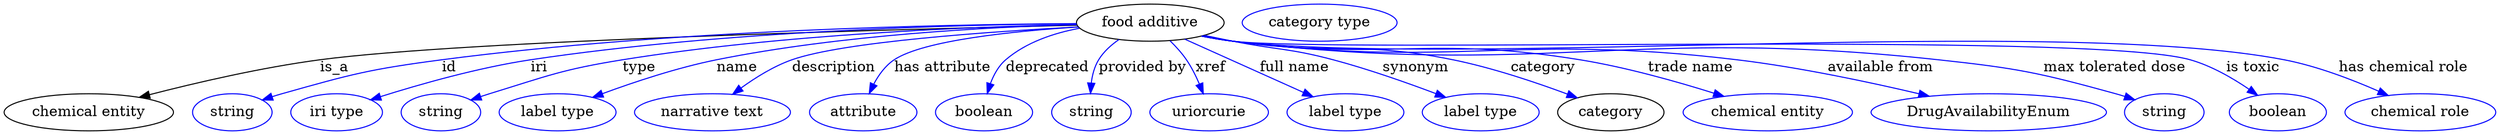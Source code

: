 digraph {
	graph [bb="0,0,2408.7,123"];
	node [label="\N"];
	"food additive"	[height=0.5,
		label="food additive",
		pos="1106.9,105",
		width=1.9859];
	"chemical entity"	[height=0.5,
		pos="81.893,18",
		width=2.2748];
	"food additive" -> "chemical entity"	[label=is_a,
		lp="318.89,61.5",
		pos="e,130.6,32.54 1036,102.52 867.25,98.722 445.12,87.631 304.89,69 248.4,61.494 185.1,46.67 140.41,35.104"];
	id	[color=blue,
		height=0.5,
		label=string,
		pos="219.89,18",
		width=1.0652];
	"food additive" -> id	[color=blue,
		label=id,
		lp="429.89,61.5",
		pos="e,248.89,29.954 1035.2,104.06 910.23,103.34 644.83,98.117 422.89,69 353.06,59.838 335.68,55.131 267.89,36 264.79,35.124 261.59,34.151 \
258.39,33.129",
		style=solid];
	iri	[color=blue,
		height=0.5,
		label="iri type",
		pos="320.89,18",
		width=1.2277];
	"food additive" -> iri	[color=blue,
		label=iri,
		lp="516.89,61.5",
		pos="e,353.71,30.089 1035.1,104.02 922.41,103.12 697.33,97.472 508.89,69 458.01,61.311 401.09,45.06 363.35,33.164",
		style=solid];
	type	[color=blue,
		height=0.5,
		label=string,
		pos="421.89,18",
		width=1.0652];
	"food additive" -> type	[color=blue,
		label=type,
		lp="612.89,61.5",
		pos="e,450.83,29.953 1035.5,103.23 936.4,101.22 751.96,94.092 596.89,69 538.9,59.616 525.02,53.344 468.89,36 466.13,35.147 463.3,34.229 \
460.45,33.277",
		style=solid];
	name	[color=blue,
		height=0.5,
		label="label type",
		pos="534.89,18",
		width=1.5707];
	"food additive" -> name	[color=blue,
		label=name,
		lp="707.89,61.5",
		pos="e,568.61,32.538 1035.8,103.08 951.83,100.83 808.45,93.388 687.89,69 649.95,61.325 608.28,47.319 578.02,36.078",
		style=solid];
	description	[color=blue,
		height=0.5,
		label="narrative text",
		pos="684.89,18",
		width=2.0943];
	"food additive" -> description	[color=blue,
		label=description,
		lp="801.39,61.5",
		pos="e,704.11,35.448 1037.3,100.88 951.22,96.349 810.18,86.509 760.89,69 743.39,62.782 725.93,51.727 712.17,41.59",
		style=solid];
	"has attribute"	[color=blue,
		height=0.5,
		label=attribute,
		pos="829.89,18",
		width=1.4443];
	"food additive" -> "has attribute"	[color=blue,
		label="has attribute",
		lp="905.89,61.5",
		pos="e,835.38,36.146 1037,100.9 974.07,96.911 887.2,88.067 858.89,69 850.46,63.319 844.16,54.3 839.62,45.476",
		style=solid];
	deprecated	[color=blue,
		height=0.5,
		label=boolean,
		pos="946.89,18",
		width=1.2999];
	"food additive" -> deprecated	[color=blue,
		label=deprecated,
		lp="1007.4,61.5",
		pos="e,949.64,36.148 1038.2,99.757 1013.3,95.123 986.52,86.134 966.89,69 960.01,62.99 955.46,54.28 952.48,45.808",
		style=solid];
	"provided by"	[color=blue,
		height=0.5,
		label=string,
		pos="1049.9,18",
		width=1.0652];
	"food additive" -> "provided by"	[color=blue,
		label="provided by",
		lp="1099.4,61.5",
		pos="e,1049,36.352 1076.6,88.657 1069,83.421 1061.7,76.861 1056.9,69 1052.8,62.32 1050.7,54.21 1049.7,46.482",
		style=solid];
	xref	[color=blue,
		height=0.5,
		label=uriorcurie,
		pos="1163.9,18",
		width=1.5887];
	"food additive" -> xref	[color=blue,
		label=xref,
		lp="1165.4,61.5",
		pos="e,1158.2,36.019 1126.1,87.346 1131.7,81.881 1137.4,75.525 1141.9,69 1146.8,61.845 1151,53.425 1154.4,45.556",
		style=solid];
	"full name"	[color=blue,
		height=0.5,
		label="label type",
		pos="1295.9,18",
		width=1.5707];
	"food additive" -> "full name"	[color=blue,
		label="full name",
		lp="1246.4,61.5",
		pos="e,1264.4,33.145 1140.2,88.999 1172.3,74.58 1220.8,52.759 1255.2,37.319",
		style=solid];
	synonym	[color=blue,
		height=0.5,
		label="label type",
		pos="1426.9,18",
		width=1.5707];
	"food additive" -> synonym	[color=blue,
		label=synonym,
		lp="1363.9,61.5",
		pos="e,1393,32.514 1159.4,92.649 1168.5,90.723 1178,88.774 1186.9,87 1229.9,78.442 1241.5,80.269 1283.9,69 1317.9,59.961 1355.4,46.721 \
1383.5,36.136",
		style=solid];
	category	[height=0.5,
		pos="1552.9,18",
		width=1.4263];
	"food additive" -> category	[color=blue,
		label=category,
		lp="1487.4,61.5",
		pos="e,1520.4,32.074 1157.5,92.247 1167.2,90.274 1177.3,88.413 1186.9,87 1280.9,73.099 1306.8,87.882 1399.9,69 1438.3,61.207 1480.6,46.936 \
1510.9,35.629",
		style=solid];
	"trade name"	[color=blue,
		height=0.5,
		label="chemical entity",
		pos="1703.9,18",
		width=2.2748];
	"food additive" -> "trade name"	[color=blue,
		label="trade name",
		lp="1629.9,61.5",
		pos="e,1661.7,33.456 1157,92.095 1166.9,90.111 1177.2,88.284 1186.9,87 1335.1,67.398 1375.3,93.05 1522.9,69 1567.2,61.788 1616.1,47.888 \
1651.9,36.572",
		style=solid];
	"available from"	[color=blue,
		height=0.5,
		label=DrugAvailabilityEnum,
		pos="1917.9,18",
		width=3.1594];
	"food additive" -> "available from"	[color=blue,
		label="available from",
		lp="1814.4,61.5",
		pos="e,1860.4,33.643 1156.6,92.051 1166.6,90.045 1177,88.221 1186.9,87 1402.3,60.344 1459.4,94.96 1674.9,69 1734.9,61.77 1802.1,47.442 \
1850.6,35.97",
		style=solid];
	"max tolerated dose"	[color=blue,
		height=0.5,
		label=string,
		pos="2087.9,18",
		width=1.0652];
	"food additive" -> "max tolerated dose"	[color=blue,
		label="max tolerated dose",
		lp="2039.9,61.5",
		pos="e,2059.3,30.15 1156.6,91.969 1166.6,89.969 1177,88.169 1186.9,87 1488.4,51.291 1568,101.88 1869.9,69 1946.8,60.619 1966.3,56.56 \
2040.9,36 2043.8,35.196 2046.8,34.296 2049.8,33.34",
		style=solid];
	"is toxic"	[color=blue,
		height=0.5,
		label=boolean,
		pos="2197.9,18",
		width=1.2999];
	"food additive" -> "is toxic"	[color=blue,
		label="is toxic",
		lp="2173.9,61.5",
		pos="e,2178.3,34.507 1156.6,91.915 1166.6,89.92 1177,88.135 1186.9,87 1289.1,75.252 2013.9,97.002 2112.9,69 2133.5,63.183 2154.2,51.143 \
2170,40.337",
		style=solid];
	"has chemical role"	[color=blue,
		height=0.5,
		label="chemical role",
		pos="2335.9,18",
		width=2.022];
	"food additive" -> "has chemical role"	[color=blue,
		label="has chemical role",
		lp="2319.4,61.5",
		pos="e,2304.8,34.291 1156.6,91.901 1166.6,89.907 1177,88.126 1186.9,87 1411.5,61.391 1981.9,111.66 2203.9,69 2235.7,62.889 2269.8,49.768 \
2295.4,38.5",
		style=solid];
	"named thing_category"	[color=blue,
		height=0.5,
		label="category type",
		pos="1270.9,105",
		width=2.0762];
}
